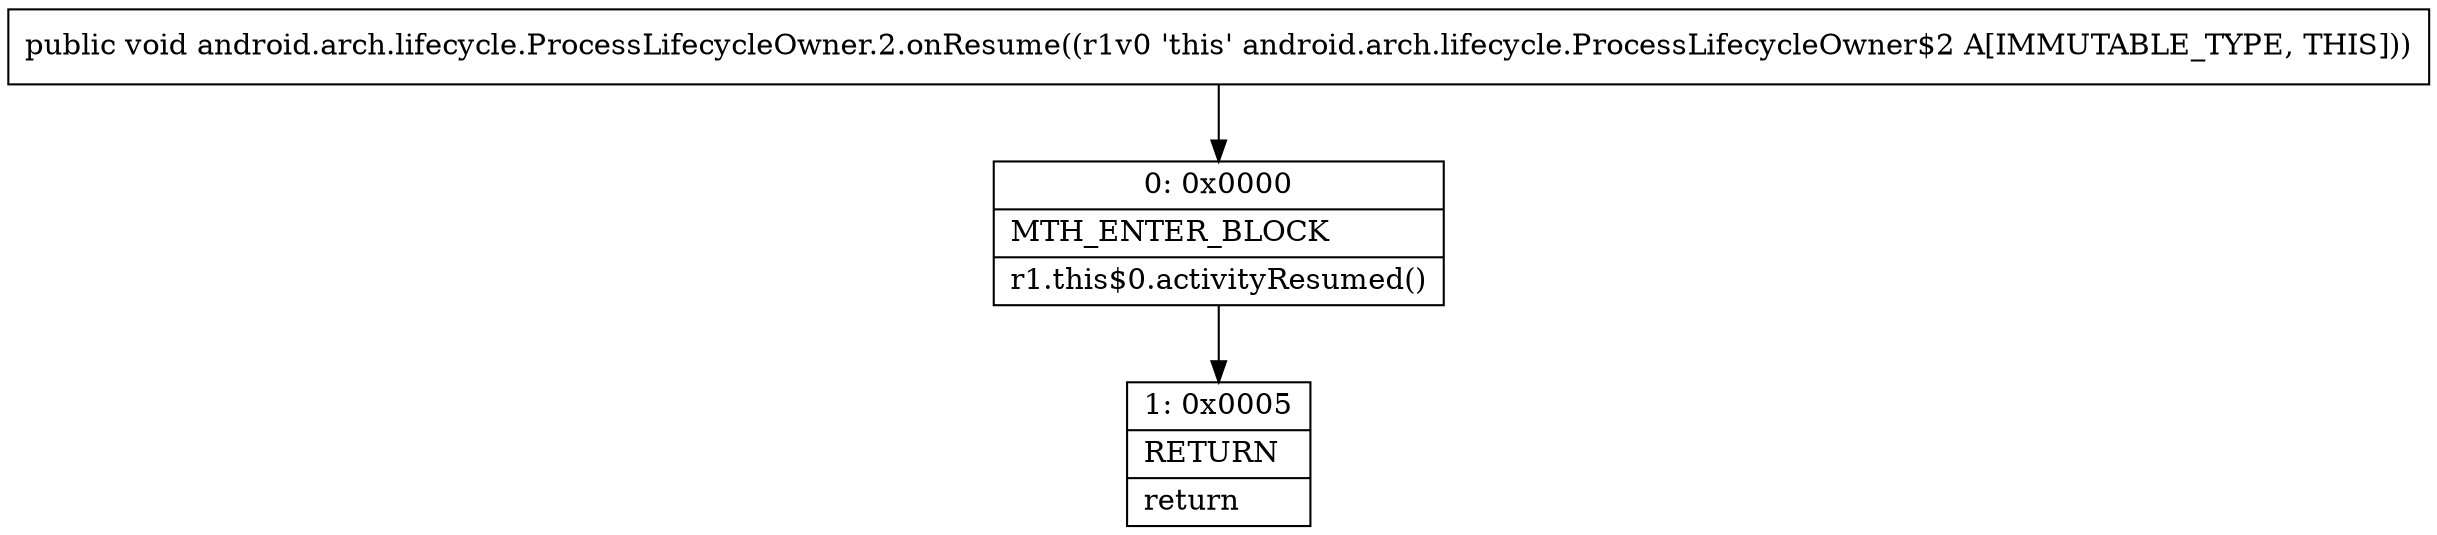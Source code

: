 digraph "CFG forandroid.arch.lifecycle.ProcessLifecycleOwner.2.onResume()V" {
Node_0 [shape=record,label="{0\:\ 0x0000|MTH_ENTER_BLOCK\l|r1.this$0.activityResumed()\l}"];
Node_1 [shape=record,label="{1\:\ 0x0005|RETURN\l|return\l}"];
MethodNode[shape=record,label="{public void android.arch.lifecycle.ProcessLifecycleOwner.2.onResume((r1v0 'this' android.arch.lifecycle.ProcessLifecycleOwner$2 A[IMMUTABLE_TYPE, THIS])) }"];
MethodNode -> Node_0;
Node_0 -> Node_1;
}

